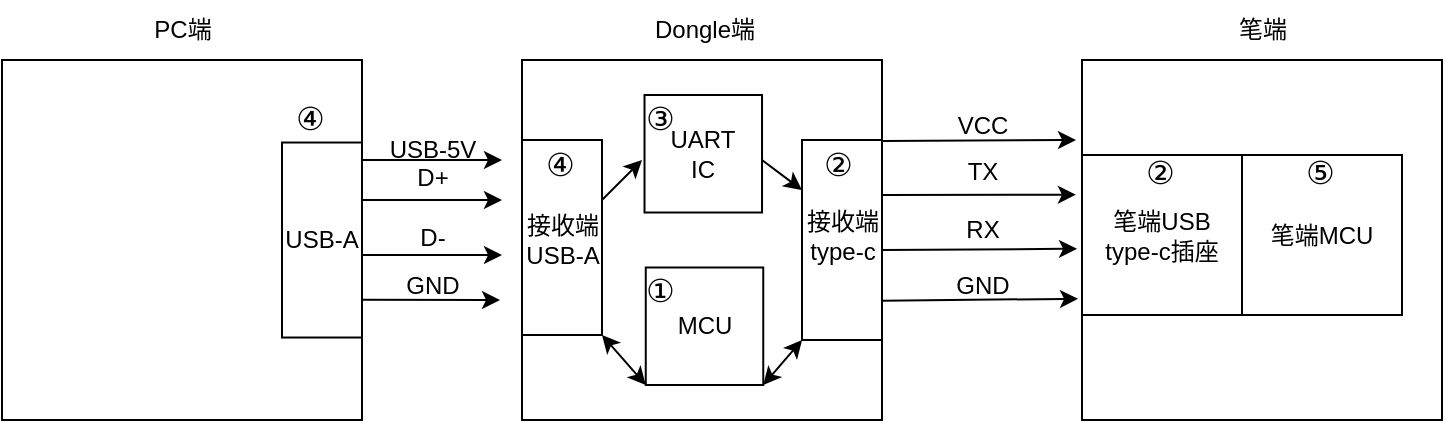 <mxfile version="21.7.5" type="github">
  <diagram name="第 1 页" id="IFbgtL162MuwlSrZjnvz">
    <mxGraphModel dx="1726" dy="420" grid="1" gridSize="10" guides="1" tooltips="1" connect="1" arrows="1" fold="1" page="1" pageScale="1" pageWidth="827" pageHeight="1169" math="0" shadow="0">
      <root>
        <mxCell id="0" />
        <mxCell id="1" parent="0" />
        <mxCell id="4uAaH67YOVnfgv-Pw1UR-1" value="" style="whiteSpace=wrap;html=1;aspect=fixed;" vertex="1" parent="1">
          <mxGeometry x="520" y="280" width="180" height="180" as="geometry" />
        </mxCell>
        <mxCell id="4uAaH67YOVnfgv-Pw1UR-2" value="笔端USB&lt;br&gt;type-c插座" style="whiteSpace=wrap;html=1;aspect=fixed;" vertex="1" parent="1">
          <mxGeometry x="520" y="327.5" width="80" height="80" as="geometry" />
        </mxCell>
        <mxCell id="4uAaH67YOVnfgv-Pw1UR-4" value="" style="whiteSpace=wrap;html=1;aspect=fixed;" vertex="1" parent="1">
          <mxGeometry x="240" y="280" width="180" height="180" as="geometry" />
        </mxCell>
        <mxCell id="4uAaH67YOVnfgv-Pw1UR-7" value="" style="rounded=0;whiteSpace=wrap;html=1;" vertex="1" parent="1">
          <mxGeometry x="240" y="320" width="40" height="97.5" as="geometry" />
        </mxCell>
        <mxCell id="4uAaH67YOVnfgv-Pw1UR-8" value="" style="rounded=0;whiteSpace=wrap;html=1;rotation=-90;" vertex="1" parent="1">
          <mxGeometry x="350" y="350" width="100" height="40" as="geometry" />
        </mxCell>
        <mxCell id="4uAaH67YOVnfgv-Pw1UR-9" value="接收端&lt;br&gt;type-c" style="text;html=1;align=center;verticalAlign=middle;resizable=0;points=[];autosize=1;strokeColor=none;fillColor=none;" vertex="1" parent="1">
          <mxGeometry x="370" y="347.5" width="60" height="40" as="geometry" />
        </mxCell>
        <mxCell id="4uAaH67YOVnfgv-Pw1UR-10" value="接收端&lt;br&gt;USB-A" style="text;html=1;align=center;verticalAlign=middle;resizable=0;points=[];autosize=1;strokeColor=none;fillColor=none;" vertex="1" parent="1">
          <mxGeometry x="230" y="350" width="60" height="40" as="geometry" />
        </mxCell>
        <mxCell id="4uAaH67YOVnfgv-Pw1UR-11" value="UART&lt;br&gt;IC" style="whiteSpace=wrap;html=1;aspect=fixed;" vertex="1" parent="1">
          <mxGeometry x="301.26" y="297.5" width="58.75" height="58.75" as="geometry" />
        </mxCell>
        <mxCell id="4uAaH67YOVnfgv-Pw1UR-12" value="Dongle端" style="text;html=1;align=center;verticalAlign=middle;resizable=0;points=[];autosize=1;strokeColor=none;fillColor=none;" vertex="1" parent="1">
          <mxGeometry x="295.63" y="250" width="70" height="30" as="geometry" />
        </mxCell>
        <mxCell id="4uAaH67YOVnfgv-Pw1UR-13" value="笔端" style="text;html=1;align=center;verticalAlign=middle;resizable=0;points=[];autosize=1;strokeColor=none;fillColor=none;" vertex="1" parent="1">
          <mxGeometry x="585" y="250" width="50" height="30" as="geometry" />
        </mxCell>
        <mxCell id="4uAaH67YOVnfgv-Pw1UR-14" value="" style="whiteSpace=wrap;html=1;aspect=fixed;" vertex="1" parent="1">
          <mxGeometry x="-20" y="280" width="180" height="180" as="geometry" />
        </mxCell>
        <mxCell id="4uAaH67YOVnfgv-Pw1UR-15" value="PC端" style="text;html=1;align=center;verticalAlign=middle;resizable=0;points=[];autosize=1;strokeColor=none;fillColor=none;" vertex="1" parent="1">
          <mxGeometry x="45" y="250" width="50" height="30" as="geometry" />
        </mxCell>
        <mxCell id="4uAaH67YOVnfgv-Pw1UR-16" value="USB-A" style="rounded=0;whiteSpace=wrap;html=1;" vertex="1" parent="1">
          <mxGeometry x="120" y="321.26" width="40" height="97.5" as="geometry" />
        </mxCell>
        <mxCell id="4uAaH67YOVnfgv-Pw1UR-18" value="" style="endArrow=classic;html=1;rounded=0;entryX=0;entryY=0.25;entryDx=0;entryDy=0;entryPerimeter=0;" edge="1" parent="1">
          <mxGeometry width="50" height="50" relative="1" as="geometry">
            <mxPoint x="160" y="350" as="sourcePoint" />
            <mxPoint x="230" y="350" as="targetPoint" />
          </mxGeometry>
        </mxCell>
        <mxCell id="4uAaH67YOVnfgv-Pw1UR-20" value="" style="endArrow=classic;html=1;rounded=0;entryX=0;entryY=0.25;entryDx=0;entryDy=0;entryPerimeter=0;" edge="1" parent="1">
          <mxGeometry width="50" height="50" relative="1" as="geometry">
            <mxPoint x="160" y="377.5" as="sourcePoint" />
            <mxPoint x="230" y="377.5" as="targetPoint" />
          </mxGeometry>
        </mxCell>
        <mxCell id="4uAaH67YOVnfgv-Pw1UR-21" value="" style="endArrow=classic;html=1;rounded=0;entryX=-0.038;entryY=0.248;entryDx=0;entryDy=0;entryPerimeter=0;" edge="1" parent="1" target="4uAaH67YOVnfgv-Pw1UR-2">
          <mxGeometry width="50" height="50" relative="1" as="geometry">
            <mxPoint x="420" y="347.5" as="sourcePoint" />
            <mxPoint x="490" y="347.5" as="targetPoint" />
          </mxGeometry>
        </mxCell>
        <mxCell id="4uAaH67YOVnfgv-Pw1UR-22" value="" style="endArrow=classic;html=1;rounded=0;entryX=-0.031;entryY=0.586;entryDx=0;entryDy=0;entryPerimeter=0;" edge="1" parent="1" target="4uAaH67YOVnfgv-Pw1UR-2">
          <mxGeometry width="50" height="50" relative="1" as="geometry">
            <mxPoint x="420" y="375" as="sourcePoint" />
            <mxPoint x="490" y="375" as="targetPoint" />
          </mxGeometry>
        </mxCell>
        <mxCell id="4uAaH67YOVnfgv-Pw1UR-23" value="D+" style="text;html=1;align=center;verticalAlign=middle;resizable=0;points=[];autosize=1;strokeColor=none;fillColor=none;" vertex="1" parent="1">
          <mxGeometry x="175" y="323.75" width="40" height="30" as="geometry" />
        </mxCell>
        <mxCell id="4uAaH67YOVnfgv-Pw1UR-24" value="D-" style="text;html=1;align=center;verticalAlign=middle;resizable=0;points=[];autosize=1;strokeColor=none;fillColor=none;" vertex="1" parent="1">
          <mxGeometry x="175" y="353.75" width="40" height="30" as="geometry" />
        </mxCell>
        <mxCell id="4uAaH67YOVnfgv-Pw1UR-25" value="TX" style="text;html=1;align=center;verticalAlign=middle;resizable=0;points=[];autosize=1;strokeColor=none;fillColor=none;" vertex="1" parent="1">
          <mxGeometry x="450" y="321.26" width="40" height="30" as="geometry" />
        </mxCell>
        <mxCell id="4uAaH67YOVnfgv-Pw1UR-26" value="RX" style="text;html=1;align=center;verticalAlign=middle;resizable=0;points=[];autosize=1;strokeColor=none;fillColor=none;" vertex="1" parent="1">
          <mxGeometry x="450" y="350" width="40" height="30" as="geometry" />
        </mxCell>
        <mxCell id="4uAaH67YOVnfgv-Pw1UR-27" value="" style="endArrow=classic;html=1;rounded=0;entryX=-0.038;entryY=0.248;entryDx=0;entryDy=0;entryPerimeter=0;" edge="1" parent="1">
          <mxGeometry width="50" height="50" relative="1" as="geometry">
            <mxPoint x="420" y="320.5" as="sourcePoint" />
            <mxPoint x="517" y="320" as="targetPoint" />
          </mxGeometry>
        </mxCell>
        <mxCell id="4uAaH67YOVnfgv-Pw1UR-28" value="" style="endArrow=classic;html=1;rounded=0;entryX=-0.031;entryY=0.586;entryDx=0;entryDy=0;entryPerimeter=0;" edge="1" parent="1">
          <mxGeometry width="50" height="50" relative="1" as="geometry">
            <mxPoint x="420" y="400.38" as="sourcePoint" />
            <mxPoint x="518" y="399.38" as="targetPoint" />
          </mxGeometry>
        </mxCell>
        <mxCell id="4uAaH67YOVnfgv-Pw1UR-29" value="VCC" style="text;html=1;align=center;verticalAlign=middle;resizable=0;points=[];autosize=1;strokeColor=none;fillColor=none;" vertex="1" parent="1">
          <mxGeometry x="445" y="297.5" width="50" height="30" as="geometry" />
        </mxCell>
        <mxCell id="4uAaH67YOVnfgv-Pw1UR-30" value="GND" style="text;html=1;align=center;verticalAlign=middle;resizable=0;points=[];autosize=1;strokeColor=none;fillColor=none;" vertex="1" parent="1">
          <mxGeometry x="445" y="377.5" width="50" height="30" as="geometry" />
        </mxCell>
        <mxCell id="4uAaH67YOVnfgv-Pw1UR-31" value="" style="endArrow=classic;html=1;rounded=0;" edge="1" parent="1">
          <mxGeometry width="50" height="50" relative="1" as="geometry">
            <mxPoint x="160" y="330" as="sourcePoint" />
            <mxPoint x="230" y="330" as="targetPoint" />
            <Array as="points">
              <mxPoint x="170" y="330" />
            </Array>
          </mxGeometry>
        </mxCell>
        <mxCell id="4uAaH67YOVnfgv-Pw1UR-32" value="" style="endArrow=classic;html=1;rounded=0;exitX=1.004;exitY=0.806;exitDx=0;exitDy=0;exitPerimeter=0;" edge="1" parent="1" source="4uAaH67YOVnfgv-Pw1UR-16">
          <mxGeometry width="50" height="50" relative="1" as="geometry">
            <mxPoint x="160.0" y="401.07" as="sourcePoint" />
            <mxPoint x="229" y="400" as="targetPoint" />
            <Array as="points" />
          </mxGeometry>
        </mxCell>
        <mxCell id="4uAaH67YOVnfgv-Pw1UR-33" value="USB-5V" style="text;html=1;align=center;verticalAlign=middle;resizable=0;points=[];autosize=1;strokeColor=none;fillColor=none;" vertex="1" parent="1">
          <mxGeometry x="160" y="310" width="70" height="30" as="geometry" />
        </mxCell>
        <mxCell id="4uAaH67YOVnfgv-Pw1UR-34" value="GND" style="text;html=1;align=center;verticalAlign=middle;resizable=0;points=[];autosize=1;strokeColor=none;fillColor=none;" vertex="1" parent="1">
          <mxGeometry x="170" y="377.5" width="50" height="30" as="geometry" />
        </mxCell>
        <mxCell id="4uAaH67YOVnfgv-Pw1UR-35" value="MCU" style="whiteSpace=wrap;html=1;aspect=fixed;" vertex="1" parent="1">
          <mxGeometry x="301.88" y="383.75" width="58.75" height="58.75" as="geometry" />
        </mxCell>
        <mxCell id="4uAaH67YOVnfgv-Pw1UR-36" value="" style="endArrow=classic;startArrow=classic;html=1;rounded=0;entryX=0.778;entryY=0.778;entryDx=0;entryDy=0;entryPerimeter=0;exitX=1;exitY=1;exitDx=0;exitDy=0;" edge="1" parent="1" source="4uAaH67YOVnfgv-Pw1UR-35" target="4uAaH67YOVnfgv-Pw1UR-4">
          <mxGeometry width="50" height="50" relative="1" as="geometry">
            <mxPoint x="360.01" y="442.504" as="sourcePoint" />
            <mxPoint x="400.01" y="436.35" as="targetPoint" />
          </mxGeometry>
        </mxCell>
        <mxCell id="4uAaH67YOVnfgv-Pw1UR-38" value="" style="endArrow=classic;startArrow=classic;html=1;rounded=0;entryX=0;entryY=1;entryDx=0;entryDy=0;" edge="1" parent="1" target="4uAaH67YOVnfgv-Pw1UR-35">
          <mxGeometry width="50" height="50" relative="1" as="geometry">
            <mxPoint x="280" y="417.502" as="sourcePoint" />
            <mxPoint x="318.64" y="382.133" as="targetPoint" />
          </mxGeometry>
        </mxCell>
        <mxCell id="4uAaH67YOVnfgv-Pw1UR-39" value="" style="endArrow=classic;html=1;rounded=0;" edge="1" parent="1">
          <mxGeometry width="50" height="50" relative="1" as="geometry">
            <mxPoint x="280" y="350" as="sourcePoint" />
            <mxPoint x="300" y="330" as="targetPoint" />
            <Array as="points">
              <mxPoint x="290" y="340" />
            </Array>
          </mxGeometry>
        </mxCell>
        <mxCell id="4uAaH67YOVnfgv-Pw1UR-41" value="" style="endArrow=classic;html=1;rounded=0;entryX=0.75;entryY=0;entryDx=0;entryDy=0;" edge="1" parent="1" target="4uAaH67YOVnfgv-Pw1UR-8">
          <mxGeometry width="50" height="50" relative="1" as="geometry">
            <mxPoint x="360" y="330" as="sourcePoint" />
            <mxPoint x="410" y="280" as="targetPoint" />
          </mxGeometry>
        </mxCell>
        <mxCell id="4uAaH67YOVnfgv-Pw1UR-42" value="&lt;span style=&quot;font-size:12.0pt;font-family:宋体;&#xa;mso-ascii-font-family:&amp;quot;Times New Roman&amp;quot;;mso-hansi-font-family:&amp;quot;Times New Roman&amp;quot;;&#xa;mso-bidi-font-family:&amp;quot;Times New Roman&amp;quot;;mso-font-kerning:1.0pt;mso-ansi-language:&#xa;EN-US;mso-fareast-language:ZH-CN;mso-bidi-language:AR-SA&quot;&gt;④&lt;/span&gt;" style="text;whiteSpace=wrap;html=1;" vertex="1" parent="1">
          <mxGeometry x="250" y="316.25" width="50" height="40" as="geometry" />
        </mxCell>
        <mxCell id="4uAaH67YOVnfgv-Pw1UR-43" value="&lt;span style=&quot;font-size:12.0pt;font-family:宋体;&#xa;mso-ascii-font-family:&amp;quot;Times New Roman&amp;quot;;mso-hansi-font-family:&amp;quot;Times New Roman&amp;quot;;&#xa;mso-bidi-font-family:&amp;quot;Times New Roman&amp;quot;;mso-font-kerning:1.0pt;mso-ansi-language:&#xa;EN-US;mso-fareast-language:ZH-CN;mso-bidi-language:AR-SA&quot;&gt;③&lt;/span&gt;" style="text;whiteSpace=wrap;html=1;" vertex="1" parent="1">
          <mxGeometry x="300" y="292.5" width="50" height="40" as="geometry" />
        </mxCell>
        <mxCell id="4uAaH67YOVnfgv-Pw1UR-44" value="&lt;span style=&quot;font-size:12.0pt;font-family:宋体;&#xa;mso-ascii-font-family:&amp;quot;Times New Roman&amp;quot;;mso-hansi-font-family:&amp;quot;Times New Roman&amp;quot;;&#xa;mso-bidi-font-family:&amp;quot;Times New Roman&amp;quot;;mso-font-kerning:1.0pt;mso-ansi-language:&#xa;EN-US;mso-fareast-language:ZH-CN;mso-bidi-language:AR-SA&quot;&gt;④&lt;/span&gt;" style="text;whiteSpace=wrap;html=1;" vertex="1" parent="1">
          <mxGeometry x="125" y="292.5" width="50" height="40" as="geometry" />
        </mxCell>
        <mxCell id="4uAaH67YOVnfgv-Pw1UR-45" value="&lt;span style=&quot;font-size:12.0pt;font-family:宋体;&#xa;mso-ascii-font-family:&amp;quot;Times New Roman&amp;quot;;mso-hansi-font-family:&amp;quot;Times New Roman&amp;quot;;&#xa;mso-bidi-font-family:&amp;quot;Times New Roman&amp;quot;;mso-font-kerning:1.0pt;mso-ansi-language:&#xa;EN-US;mso-fareast-language:ZH-CN;mso-bidi-language:AR-SA&quot;&gt;②&lt;/span&gt;" style="text;whiteSpace=wrap;html=1;" vertex="1" parent="1">
          <mxGeometry x="389" y="316.26" width="50" height="40" as="geometry" />
        </mxCell>
        <mxCell id="4uAaH67YOVnfgv-Pw1UR-46" value="&lt;span style=&quot;font-size:12.0pt;font-family:宋体;&#xa;mso-ascii-font-family:&amp;quot;Times New Roman&amp;quot;;mso-hansi-font-family:&amp;quot;Times New Roman&amp;quot;;&#xa;mso-bidi-font-family:&amp;quot;Times New Roman&amp;quot;;mso-font-kerning:1.0pt;mso-ansi-language:&#xa;EN-US;mso-fareast-language:ZH-CN;mso-bidi-language:AR-SA&quot;&gt;②&lt;/span&gt;" style="text;whiteSpace=wrap;html=1;" vertex="1" parent="1">
          <mxGeometry x="550" y="320" width="50" height="40" as="geometry" />
        </mxCell>
        <mxCell id="4uAaH67YOVnfgv-Pw1UR-47" value="笔端MCU" style="whiteSpace=wrap;html=1;aspect=fixed;" vertex="1" parent="1">
          <mxGeometry x="600" y="327.5" width="80" height="80" as="geometry" />
        </mxCell>
        <mxCell id="4uAaH67YOVnfgv-Pw1UR-48" value="&lt;span style=&quot;font-size:12.0pt;font-family:宋体;&#xa;mso-ascii-font-family:&amp;quot;Times New Roman&amp;quot;;mso-hansi-font-family:&amp;quot;Times New Roman&amp;quot;;&#xa;mso-bidi-font-family:&amp;quot;Times New Roman&amp;quot;;mso-font-kerning:1.0pt;mso-ansi-language:&#xa;EN-US;mso-fareast-language:ZH-CN;mso-bidi-language:AR-SA&quot;&gt;⑤&lt;/span&gt;" style="text;whiteSpace=wrap;html=1;" vertex="1" parent="1">
          <mxGeometry x="630" y="320" width="50" height="40" as="geometry" />
        </mxCell>
        <mxCell id="4uAaH67YOVnfgv-Pw1UR-49" value="&lt;span style=&quot;font-size:12.0pt;font-family:宋体;&#xa;mso-ascii-font-family:&amp;quot;Times New Roman&amp;quot;;mso-hansi-font-family:&amp;quot;Times New Roman&amp;quot;;&#xa;mso-bidi-font-family:&amp;quot;Times New Roman&amp;quot;;mso-font-kerning:1.0pt;mso-ansi-language:&#xa;EN-US;mso-fareast-language:ZH-CN;mso-bidi-language:AR-SA&quot;&gt;①&lt;/span&gt;" style="text;whiteSpace=wrap;html=1;" vertex="1" parent="1">
          <mxGeometry x="300" y="378.76" width="50" height="40" as="geometry" />
        </mxCell>
      </root>
    </mxGraphModel>
  </diagram>
</mxfile>

